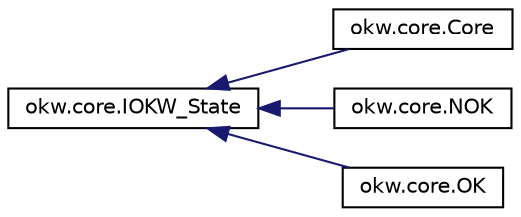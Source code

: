 digraph "Grafische Darstellung der Klassenhierarchie"
{
 // INTERACTIVE_SVG=YES
 // LATEX_PDF_SIZE
  edge [fontname="Helvetica",fontsize="10",labelfontname="Helvetica",labelfontsize="10"];
  node [fontname="Helvetica",fontsize="10",shape=record];
  rankdir="LR";
  Node0 [label="okw.core.IOKW_State",height=0.2,width=0.4,color="black", fillcolor="white", style="filled",URL="$interfaceokw_1_1core_1_1_i_o_k_w___state.html",tooltip="IOKW_State ist die Schnittstelle der OKW-Klasse."];
  Node0 -> Node1 [dir="back",color="midnightblue",fontsize="10",style="solid",fontname="Helvetica"];
  Node1 [label="okw.core.Core",height=0.2,width=0.4,color="black", fillcolor="white", style="filled",URL="$classokw_1_1core_1_1_core.html",tooltip="Hier Statediagram..."];
  Node0 -> Node2 [dir="back",color="midnightblue",fontsize="10",style="solid",fontname="Helvetica"];
  Node2 [label="okw.core.NOK",height=0.2,width=0.4,color="black", fillcolor="white", style="filled",URL="$classokw_1_1core_1_1_n_o_k.html",tooltip="Klasse NOK representiert den Core Zustand NOK im Ausführungs-Modus."];
  Node0 -> Node3 [dir="back",color="midnightblue",fontsize="10",style="solid",fontname="Helvetica"];
  Node3 [label="okw.core.OK",height=0.2,width=0.4,color="black", fillcolor="white", style="filled",URL="$classokw_1_1core_1_1_o_k.html",tooltip="Klasse OK representiert den Core Zustand \"OK\"."];
}

